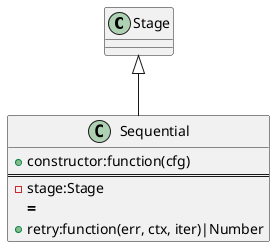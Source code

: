 @startuml

	Class Stage
	Class Sequential{
		+constructor:function(cfg)
===
		-stage:Stage
===		
		+retry:function(err, ctx, iter)|Number
	}

 	Stage <|-- Sequential

@enduml